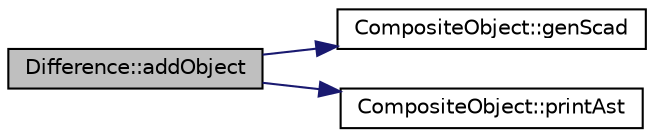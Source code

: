 digraph "Difference::addObject"
{
  edge [fontname="Helvetica",fontsize="10",labelfontname="Helvetica",labelfontsize="10"];
  node [fontname="Helvetica",fontsize="10",shape=record];
  rankdir="LR";
  Node7 [label="Difference::addObject",height=0.2,width=0.4,color="black", fillcolor="grey75", style="filled", fontcolor="black"];
  Node7 -> Node8 [color="midnightblue",fontsize="10",style="solid",fontname="Helvetica"];
  Node8 [label="CompositeObject::genScad",height=0.2,width=0.4,color="black", fillcolor="white", style="filled",URL="$classCompositeObject.html#add96fc214ce76621e6189dc9cab70445",tooltip="Generate SCAD output for this object. "];
  Node7 -> Node9 [color="midnightblue",fontsize="10",style="solid",fontname="Helvetica"];
  Node9 [label="CompositeObject::printAst",height=0.2,width=0.4,color="black", fillcolor="white", style="filled",URL="$classCompositeObject.html#a1a2003ed0b66a68e5a472879c412a4b3",tooltip="Generate AST output for this object. "];
}
